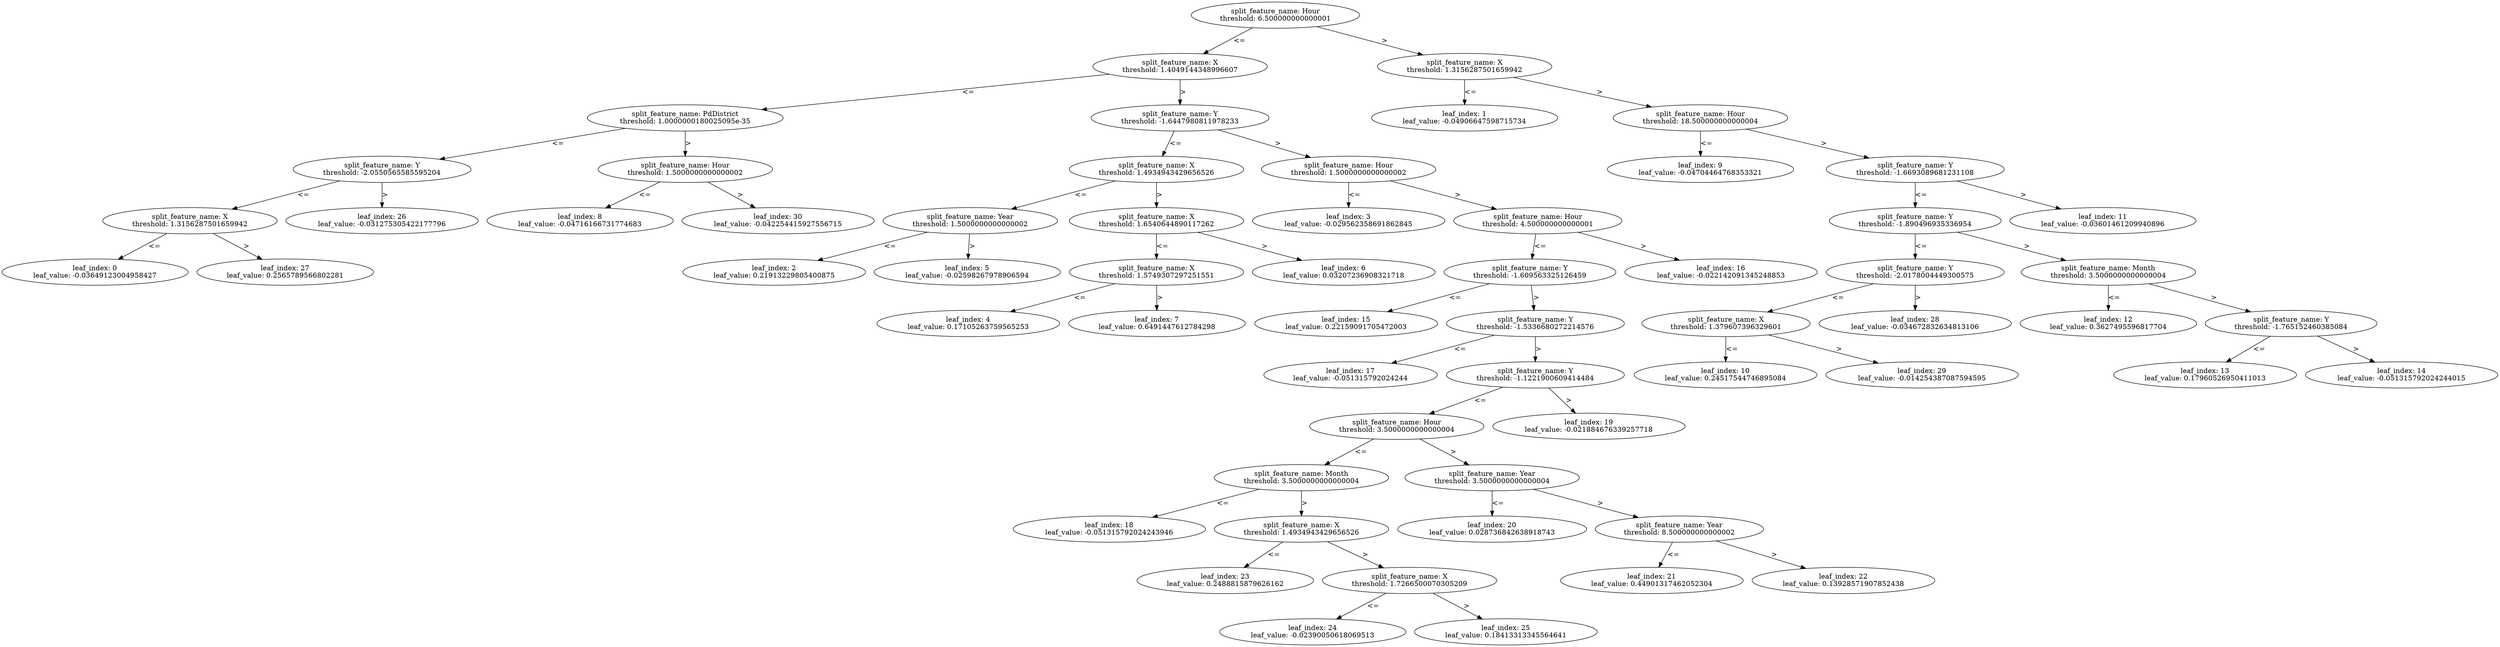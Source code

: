 digraph "Erster Baum" {
	split0 [label="split_feature_name: Hour\nthreshold: 6.500000000000001"]
	split1 [label="split_feature_name: X\nthreshold: 1.4049144348996607"]
	split7 [label="split_feature_name: PdDistrict\nthreshold: 1.0000000180025095e-35"]
	split25 [label="split_feature_name: Y\nthreshold: -2.0550565585595204"]
	split26 [label="split_feature_name: X\nthreshold: 1.3156287501659942"]
	leaf0 [label="leaf_index: 0\nleaf_value: -0.03649123004958427"]
	split26 -> leaf0 [label="<="]
	leaf27 [label="leaf_index: 27\nleaf_value: 0.2565789566802281"]
	split26 -> leaf27 [label=">"]
	split25 -> split26 [label="<="]
	leaf26 [label="leaf_index: 26\nleaf_value: -0.031275305422177796"]
	split25 -> leaf26 [label=">"]
	split7 -> split25 [label="<="]
	split29 [label="split_feature_name: Hour\nthreshold: 1.5000000000000002"]
	leaf8 [label="leaf_index: 8\nleaf_value: -0.04716166731774683"]
	split29 -> leaf8 [label="<="]
	leaf30 [label="leaf_index: 30\nleaf_value: -0.042254415927556715"]
	split29 -> leaf30 [label=">"]
	split7 -> split29 [label=">"]
	split1 -> split7 [label="<="]
	split2 [label="split_feature_name: Y\nthreshold: -1.6447980811978233"]
	split3 [label="split_feature_name: X\nthreshold: 1.4934943429656526"]
	split4 [label="split_feature_name: Year\nthreshold: 1.5000000000000002"]
	leaf2 [label="leaf_index: 2\nleaf_value: 0.21913229805400875"]
	split4 -> leaf2 [label="<="]
	leaf5 [label="leaf_index: 5\nleaf_value: -0.02598267978906594"]
	split4 -> leaf5 [label=">"]
	split3 -> split4 [label="<="]
	split5 [label="split_feature_name: X\nthreshold: 1.6540644890117262"]
	split6 [label="split_feature_name: X\nthreshold: 1.5749307297251551"]
	leaf4 [label="leaf_index: 4\nleaf_value: 0.17105263759565253"]
	split6 -> leaf4 [label="<="]
	leaf7 [label="leaf_index: 7\nleaf_value: 0.6491447612784298"]
	split6 -> leaf7 [label=">"]
	split5 -> split6 [label="<="]
	leaf6 [label="leaf_index: 6\nleaf_value: 0.03207236908321718"]
	split5 -> leaf6 [label=">"]
	split3 -> split5 [label=">"]
	split2 -> split3 [label="<="]
	split14 [label="split_feature_name: Hour\nthreshold: 1.5000000000000002"]
	leaf3 [label="leaf_index: 3\nleaf_value: -0.029562358691862845"]
	split14 -> leaf3 [label="<="]
	split15 [label="split_feature_name: Hour\nthreshold: 4.500000000000001"]
	split16 [label="split_feature_name: Y\nthreshold: -1.609563325126459"]
	leaf15 [label="leaf_index: 15\nleaf_value: 0.22159091705472003"]
	split16 -> leaf15 [label="<="]
	split17 [label="split_feature_name: Y\nthreshold: -1.5336680272214576"]
	leaf17 [label="leaf_index: 17\nleaf_value: -0.051315792024244"]
	split17 -> leaf17 [label="<="]
	split18 [label="split_feature_name: Y\nthreshold: -1.1221900609414484"]
	split19 [label="split_feature_name: Hour\nthreshold: 3.5000000000000004"]
	split22 [label="split_feature_name: Month\nthreshold: 3.5000000000000004"]
	leaf18 [label="leaf_index: 18\nleaf_value: -0.051315792024243946"]
	split22 -> leaf18 [label="<="]
	split23 [label="split_feature_name: X\nthreshold: 1.4934943429656526"]
	leaf23 [label="leaf_index: 23\nleaf_value: 0.2488815879626162"]
	split23 -> leaf23 [label="<="]
	split24 [label="split_feature_name: X\nthreshold: 1.7266500070305209"]
	leaf24 [label="leaf_index: 24\nleaf_value: -0.02390050618069513"]
	split24 -> leaf24 [label="<="]
	leaf25 [label="leaf_index: 25\nleaf_value: 0.18413313345564641"]
	split24 -> leaf25 [label=">"]
	split23 -> split24 [label=">"]
	split22 -> split23 [label=">"]
	split19 -> split22 [label="<="]
	split20 [label="split_feature_name: Year\nthreshold: 3.5000000000000004"]
	leaf20 [label="leaf_index: 20\nleaf_value: 0.028736842638918743"]
	split20 -> leaf20 [label="<="]
	split21 [label="split_feature_name: Year\nthreshold: 8.500000000000002"]
	leaf21 [label="leaf_index: 21\nleaf_value: 0.44901317462052304"]
	split21 -> leaf21 [label="<="]
	leaf22 [label="leaf_index: 22\nleaf_value: 0.13928571907852438"]
	split21 -> leaf22 [label=">"]
	split20 -> split21 [label=">"]
	split19 -> split20 [label=">"]
	split18 -> split19 [label="<="]
	leaf19 [label="leaf_index: 19\nleaf_value: -0.021884676339257718"]
	split18 -> leaf19 [label=">"]
	split17 -> split18 [label=">"]
	split16 -> split17 [label=">"]
	split15 -> split16 [label="<="]
	leaf16 [label="leaf_index: 16\nleaf_value: -0.022142091345248853"]
	split15 -> leaf16 [label=">"]
	split14 -> split15 [label=">"]
	split2 -> split14 [label=">"]
	split1 -> split2 [label=">"]
	split0 -> split1 [label="<="]
	split8 [label="split_feature_name: X\nthreshold: 1.3156287501659942"]
	leaf1 [label="leaf_index: 1\nleaf_value: -0.04906647598715734"]
	split8 -> leaf1 [label="<="]
	split9 [label="split_feature_name: Hour\nthreshold: 18.500000000000004"]
	leaf9 [label="leaf_index: 9\nleaf_value: -0.04704464768353321"]
	split9 -> leaf9 [label="<="]
	split10 [label="split_feature_name: Y\nthreshold: -1.6693089681231108"]
	split11 [label="split_feature_name: Y\nthreshold: -1.890496935336954"]
	split27 [label="split_feature_name: Y\nthreshold: -2.0178004449300575"]
	split28 [label="split_feature_name: X\nthreshold: 1.379607396329601"]
	leaf10 [label="leaf_index: 10\nleaf_value: 0.24517544746895084"]
	split28 -> leaf10 [label="<="]
	leaf29 [label="leaf_index: 29\nleaf_value: -0.014254387087594595"]
	split28 -> leaf29 [label=">"]
	split27 -> split28 [label="<="]
	leaf28 [label="leaf_index: 28\nleaf_value: -0.034672832634813106"]
	split27 -> leaf28 [label=">"]
	split11 -> split27 [label="<="]
	split12 [label="split_feature_name: Month\nthreshold: 3.5000000000000004"]
	leaf12 [label="leaf_index: 12\nleaf_value: 0.3627495596817704"]
	split12 -> leaf12 [label="<="]
	split13 [label="split_feature_name: Y\nthreshold: -1.765152460385084"]
	leaf13 [label="leaf_index: 13\nleaf_value: 0.17960526950411013"]
	split13 -> leaf13 [label="<="]
	leaf14 [label="leaf_index: 14\nleaf_value: -0.051315792024244015"]
	split13 -> leaf14 [label=">"]
	split12 -> split13 [label=">"]
	split11 -> split12 [label=">"]
	split10 -> split11 [label="<="]
	leaf11 [label="leaf_index: 11\nleaf_value: -0.03601461209940896"]
	split10 -> leaf11 [label=">"]
	split9 -> split10 [label=">"]
	split8 -> split9 [label=">"]
	split0 -> split8 [label=">"]
}
